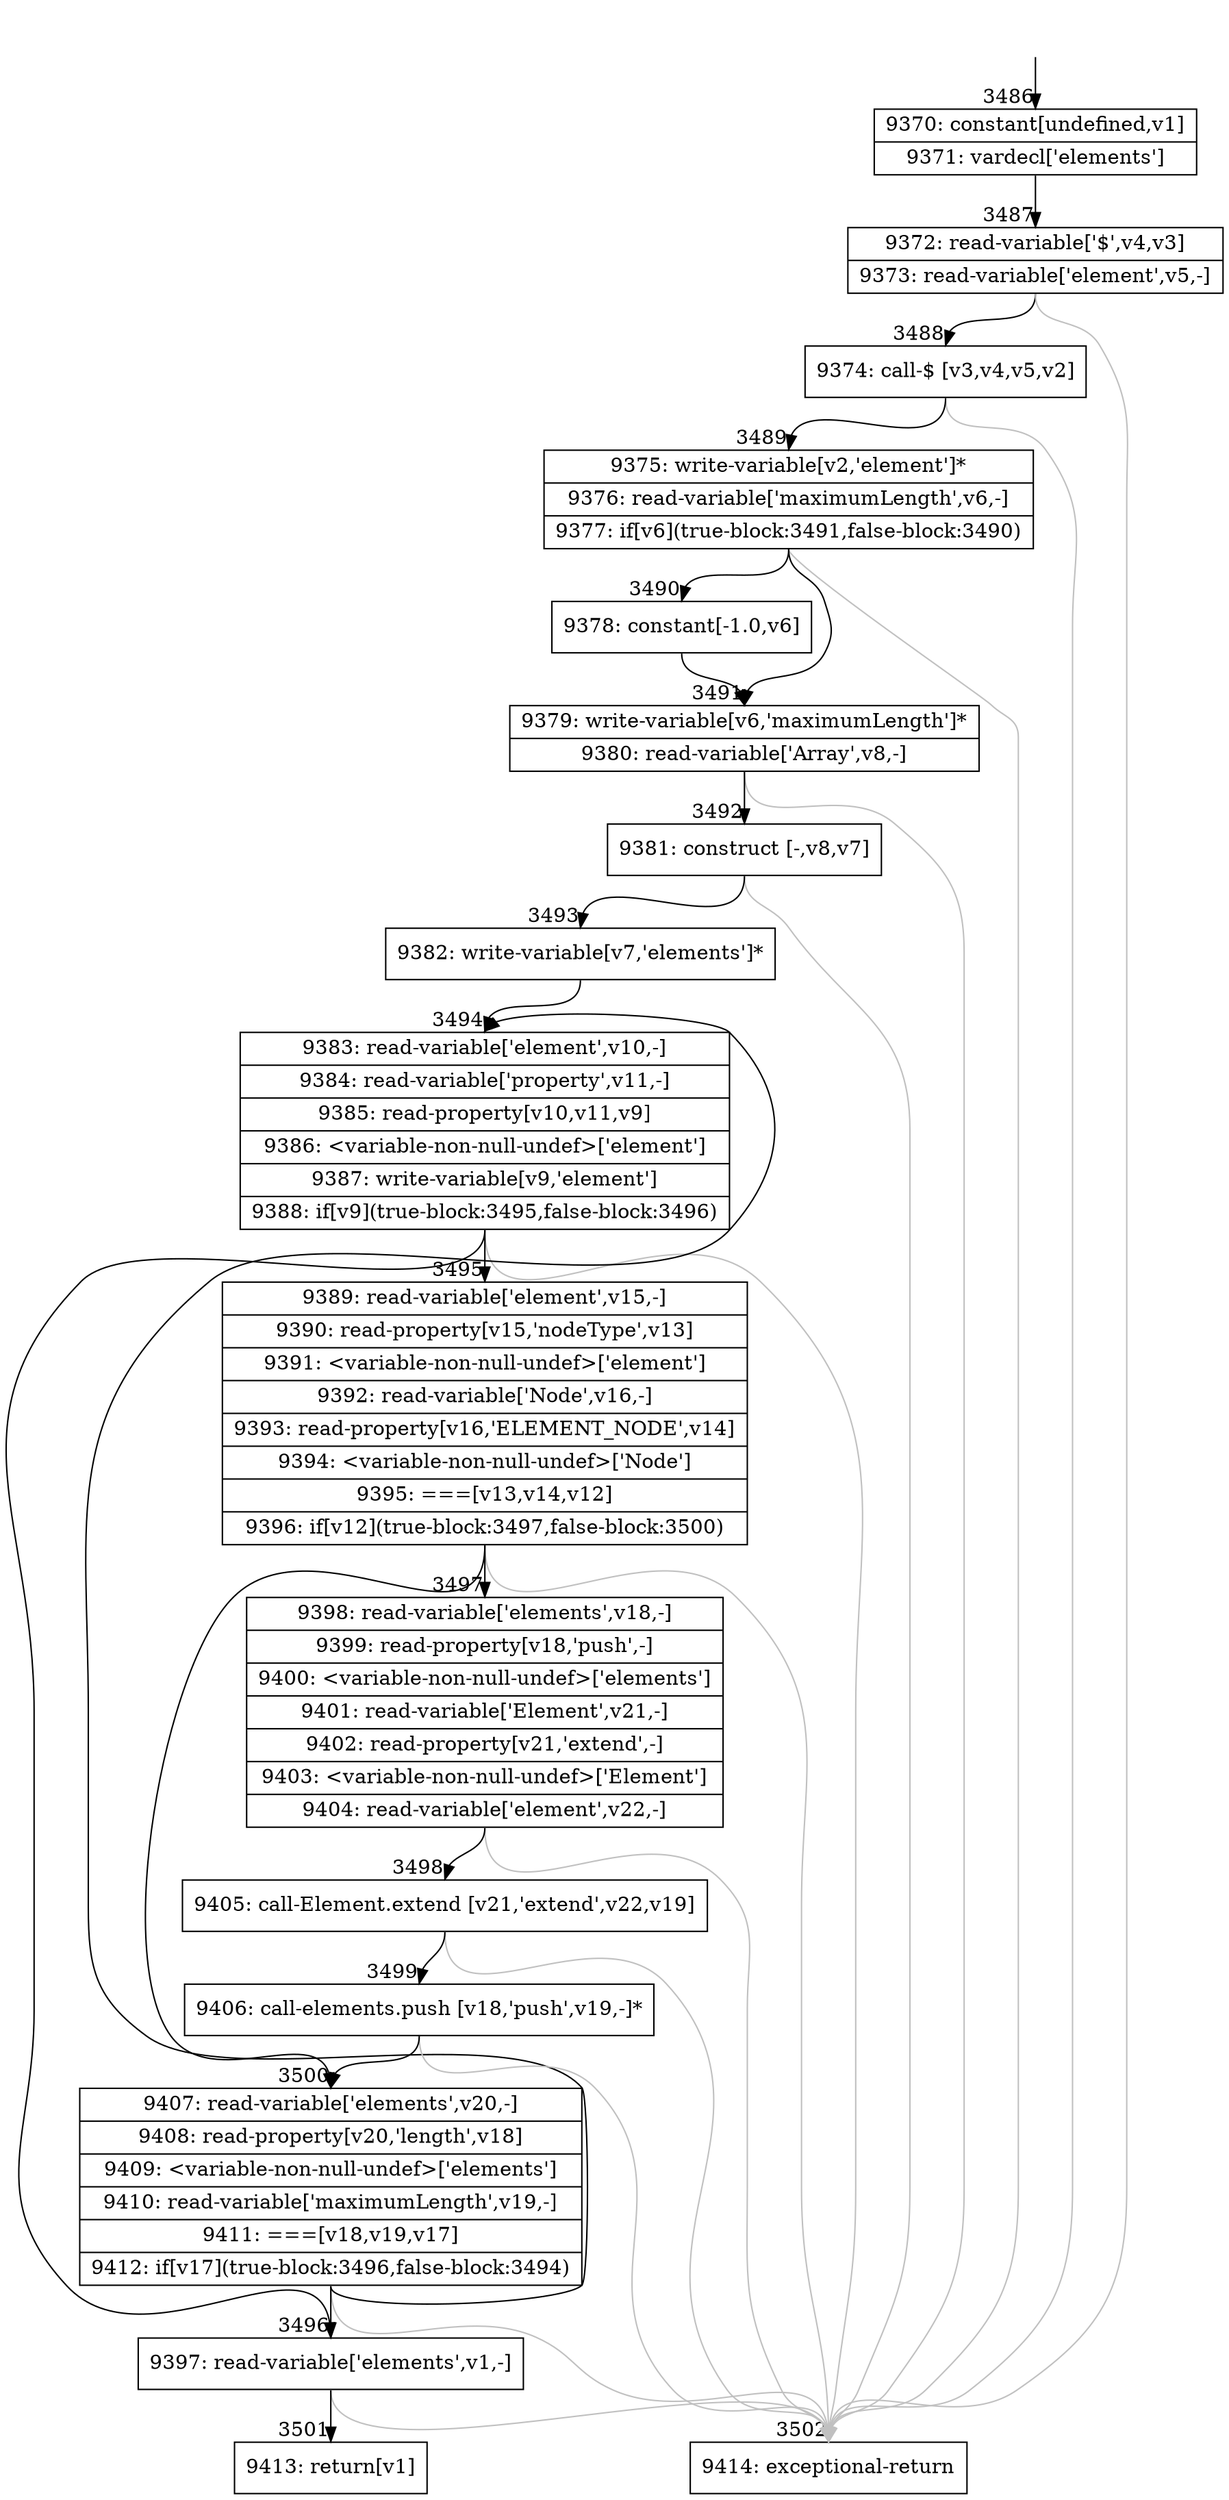 digraph {
rankdir="TD"
BB_entry295[shape=none,label=""];
BB_entry295 -> BB3486 [tailport=s, headport=n, headlabel="    3486"]
BB3486 [shape=record label="{9370: constant[undefined,v1]|9371: vardecl['elements']}" ] 
BB3486 -> BB3487 [tailport=s, headport=n, headlabel="      3487"]
BB3487 [shape=record label="{9372: read-variable['$',v4,v3]|9373: read-variable['element',v5,-]}" ] 
BB3487 -> BB3488 [tailport=s, headport=n, headlabel="      3488"]
BB3487 -> BB3502 [tailport=s, headport=n, color=gray, headlabel="      3502"]
BB3488 [shape=record label="{9374: call-$ [v3,v4,v5,v2]}" ] 
BB3488 -> BB3489 [tailport=s, headport=n, headlabel="      3489"]
BB3488 -> BB3502 [tailport=s, headport=n, color=gray]
BB3489 [shape=record label="{9375: write-variable[v2,'element']*|9376: read-variable['maximumLength',v6,-]|9377: if[v6](true-block:3491,false-block:3490)}" ] 
BB3489 -> BB3491 [tailport=s, headport=n, headlabel="      3491"]
BB3489 -> BB3490 [tailport=s, headport=n, headlabel="      3490"]
BB3489 -> BB3502 [tailport=s, headport=n, color=gray]
BB3490 [shape=record label="{9378: constant[-1.0,v6]}" ] 
BB3490 -> BB3491 [tailport=s, headport=n]
BB3491 [shape=record label="{9379: write-variable[v6,'maximumLength']*|9380: read-variable['Array',v8,-]}" ] 
BB3491 -> BB3492 [tailport=s, headport=n, headlabel="      3492"]
BB3491 -> BB3502 [tailport=s, headport=n, color=gray]
BB3492 [shape=record label="{9381: construct [-,v8,v7]}" ] 
BB3492 -> BB3493 [tailport=s, headport=n, headlabel="      3493"]
BB3492 -> BB3502 [tailport=s, headport=n, color=gray]
BB3493 [shape=record label="{9382: write-variable[v7,'elements']*}" ] 
BB3493 -> BB3494 [tailport=s, headport=n, headlabel="      3494"]
BB3494 [shape=record label="{9383: read-variable['element',v10,-]|9384: read-variable['property',v11,-]|9385: read-property[v10,v11,v9]|9386: \<variable-non-null-undef\>['element']|9387: write-variable[v9,'element']|9388: if[v9](true-block:3495,false-block:3496)}" ] 
BB3494 -> BB3495 [tailport=s, headport=n, headlabel="      3495"]
BB3494 -> BB3496 [tailport=s, headport=n, headlabel="      3496"]
BB3494 -> BB3502 [tailport=s, headport=n, color=gray]
BB3495 [shape=record label="{9389: read-variable['element',v15,-]|9390: read-property[v15,'nodeType',v13]|9391: \<variable-non-null-undef\>['element']|9392: read-variable['Node',v16,-]|9393: read-property[v16,'ELEMENT_NODE',v14]|9394: \<variable-non-null-undef\>['Node']|9395: ===[v13,v14,v12]|9396: if[v12](true-block:3497,false-block:3500)}" ] 
BB3495 -> BB3497 [tailport=s, headport=n, headlabel="      3497"]
BB3495 -> BB3500 [tailport=s, headport=n, headlabel="      3500"]
BB3495 -> BB3502 [tailport=s, headport=n, color=gray]
BB3496 [shape=record label="{9397: read-variable['elements',v1,-]}" ] 
BB3496 -> BB3501 [tailport=s, headport=n, headlabel="      3501"]
BB3496 -> BB3502 [tailport=s, headport=n, color=gray]
BB3497 [shape=record label="{9398: read-variable['elements',v18,-]|9399: read-property[v18,'push',-]|9400: \<variable-non-null-undef\>['elements']|9401: read-variable['Element',v21,-]|9402: read-property[v21,'extend',-]|9403: \<variable-non-null-undef\>['Element']|9404: read-variable['element',v22,-]}" ] 
BB3497 -> BB3498 [tailport=s, headport=n, headlabel="      3498"]
BB3497 -> BB3502 [tailport=s, headport=n, color=gray]
BB3498 [shape=record label="{9405: call-Element.extend [v21,'extend',v22,v19]}" ] 
BB3498 -> BB3499 [tailport=s, headport=n, headlabel="      3499"]
BB3498 -> BB3502 [tailport=s, headport=n, color=gray]
BB3499 [shape=record label="{9406: call-elements.push [v18,'push',v19,-]*}" ] 
BB3499 -> BB3500 [tailport=s, headport=n]
BB3499 -> BB3502 [tailport=s, headport=n, color=gray]
BB3500 [shape=record label="{9407: read-variable['elements',v20,-]|9408: read-property[v20,'length',v18]|9409: \<variable-non-null-undef\>['elements']|9410: read-variable['maximumLength',v19,-]|9411: ===[v18,v19,v17]|9412: if[v17](true-block:3496,false-block:3494)}" ] 
BB3500 -> BB3496 [tailport=s, headport=n]
BB3500 -> BB3494 [tailport=s, headport=n]
BB3500 -> BB3502 [tailport=s, headport=n, color=gray]
BB3501 [shape=record label="{9413: return[v1]}" ] 
BB3502 [shape=record label="{9414: exceptional-return}" ] 
//#$~ 2565
}
